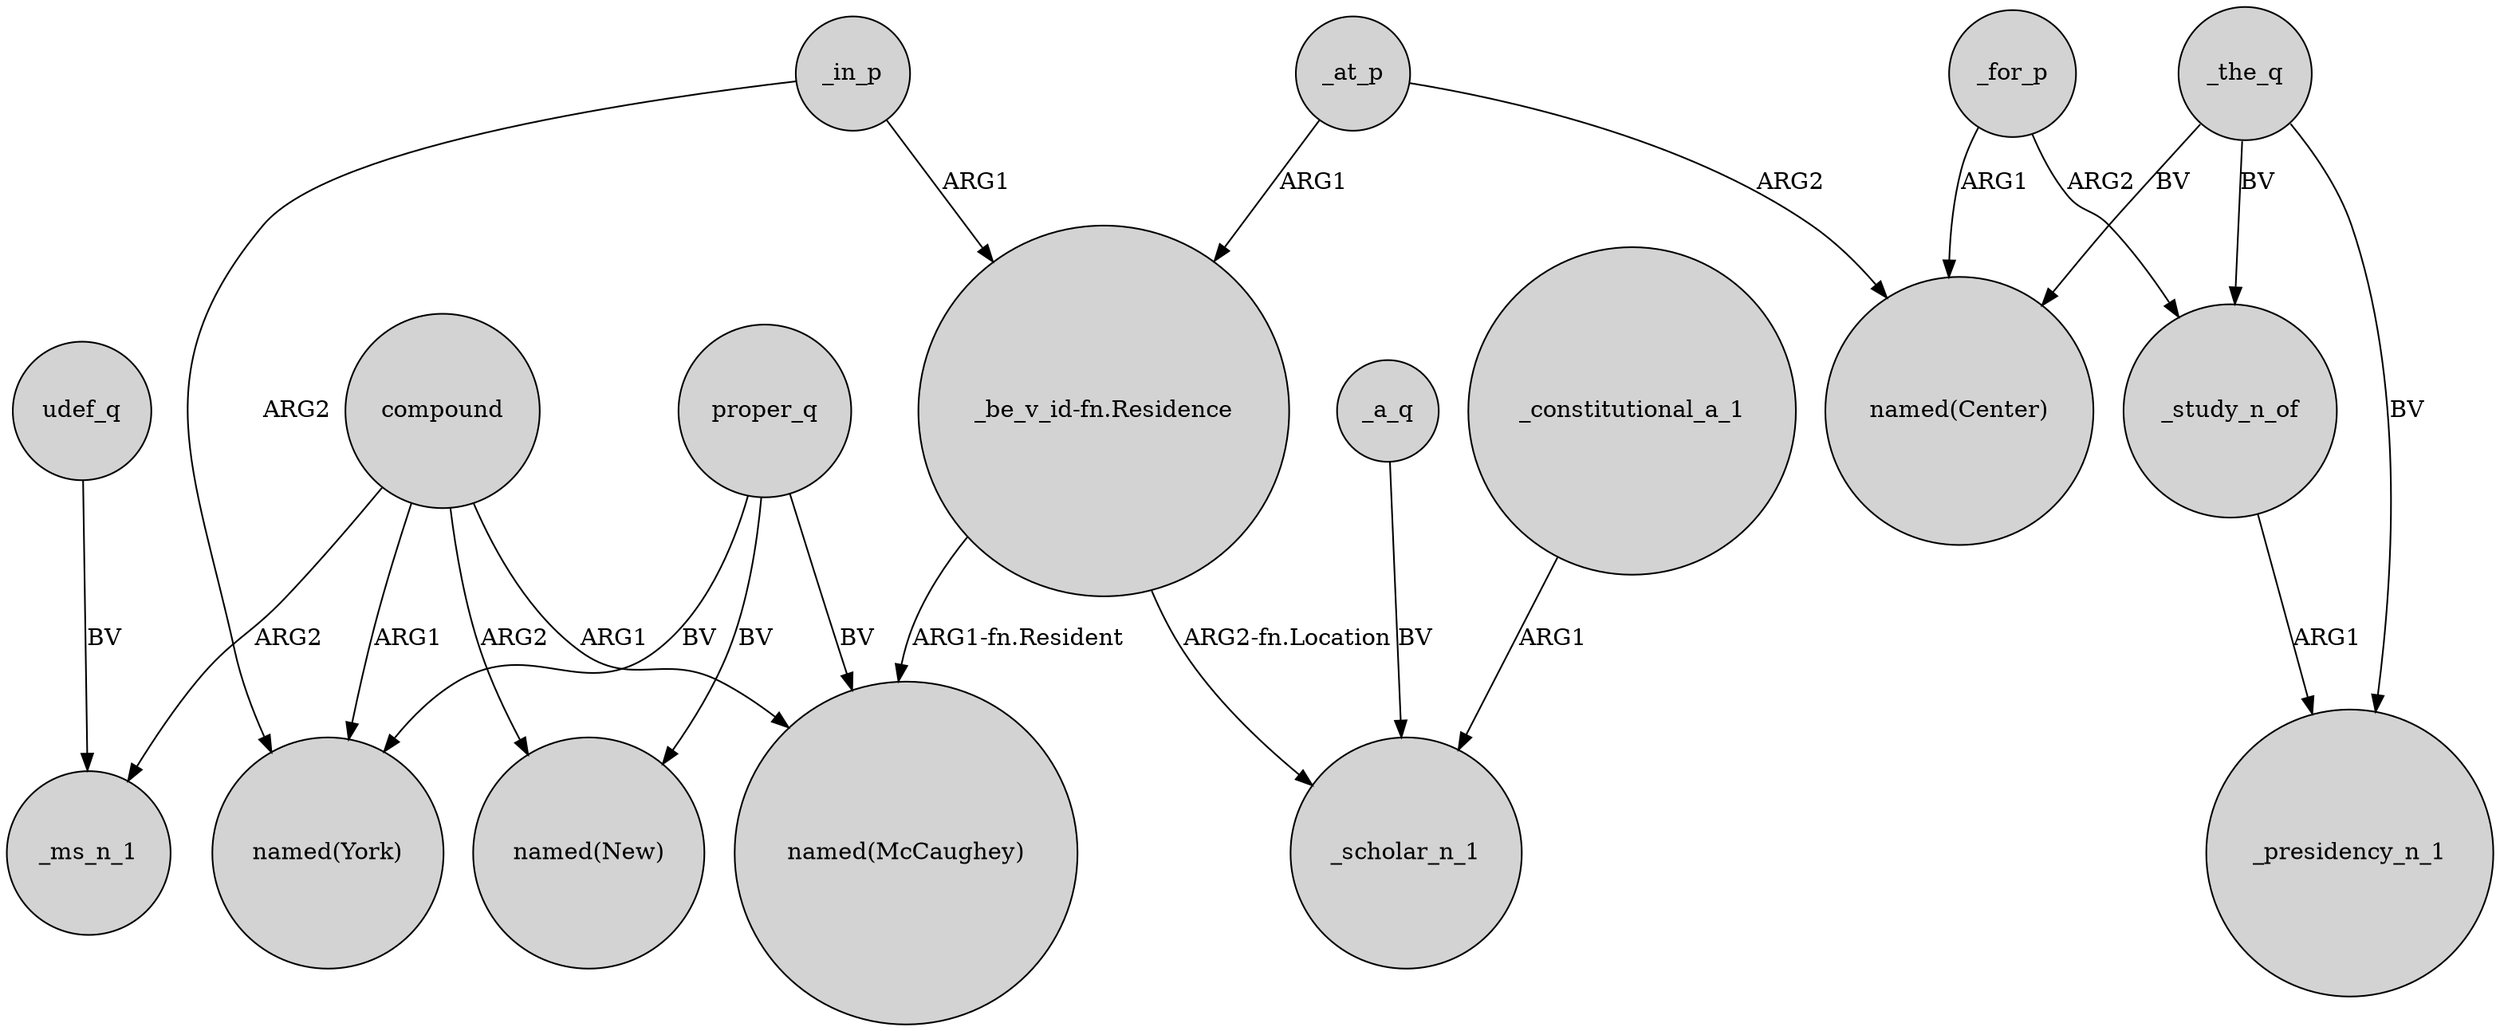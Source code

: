 digraph {
	node [shape=circle style=filled]
	_in_p -> "_be_v_id-fn.Residence" [label=ARG1]
	compound -> _ms_n_1 [label=ARG2]
	compound -> "named(New)" [label=ARG2]
	_the_q -> _presidency_n_1 [label=BV]
	proper_q -> "named(New)" [label=BV]
	_for_p -> _study_n_of [label=ARG2]
	proper_q -> "named(York)" [label=BV]
	compound -> "named(McCaughey)" [label=ARG1]
	_at_p -> "named(Center)" [label=ARG2]
	_in_p -> "named(York)" [label=ARG2]
	_at_p -> "_be_v_id-fn.Residence" [label=ARG1]
	_study_n_of -> _presidency_n_1 [label=ARG1]
	udef_q -> _ms_n_1 [label=BV]
	_a_q -> _scholar_n_1 [label=BV]
	compound -> "named(York)" [label=ARG1]
	_the_q -> "named(Center)" [label=BV]
	_for_p -> "named(Center)" [label=ARG1]
	"_be_v_id-fn.Residence" -> "named(McCaughey)" [label="ARG1-fn.Resident"]
	"_be_v_id-fn.Residence" -> _scholar_n_1 [label="ARG2-fn.Location"]
	_the_q -> _study_n_of [label=BV]
	_constitutional_a_1 -> _scholar_n_1 [label=ARG1]
	proper_q -> "named(McCaughey)" [label=BV]
}
